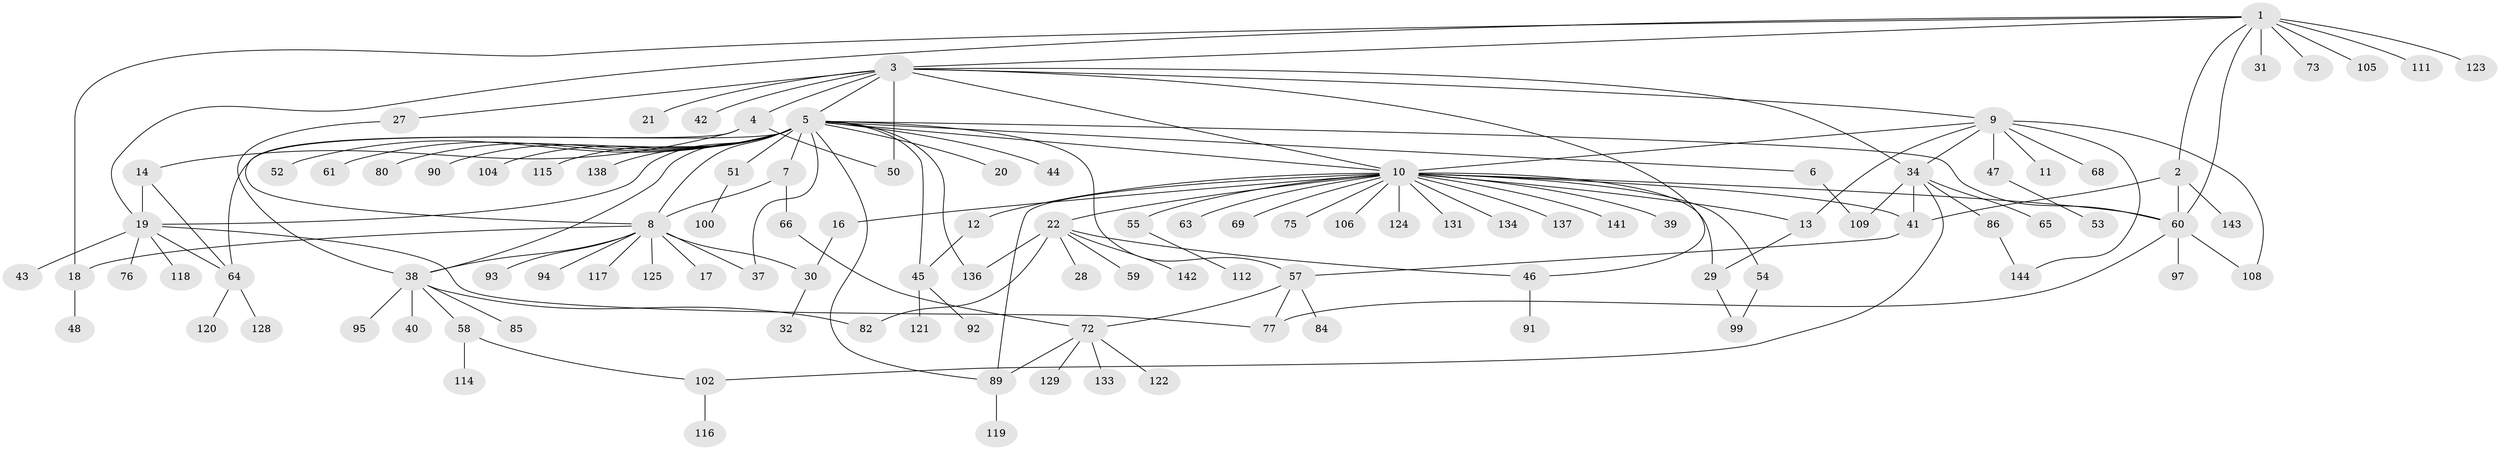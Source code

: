 // Generated by graph-tools (version 1.1) at 2025/23/03/03/25 07:23:54]
// undirected, 109 vertices, 145 edges
graph export_dot {
graph [start="1"]
  node [color=gray90,style=filled];
  1 [super="+33"];
  2 [super="+83"];
  3;
  4 [super="+15"];
  5 [super="+79"];
  6;
  7 [super="+56"];
  8 [super="+36"];
  9 [super="+26"];
  10 [super="+132"];
  11;
  12 [super="+23"];
  13 [super="+71"];
  14 [super="+98"];
  16;
  17 [super="+110"];
  18 [super="+35"];
  19 [super="+25"];
  20;
  21;
  22 [super="+24"];
  27 [super="+49"];
  28;
  29 [super="+135"];
  30 [super="+87"];
  31;
  32;
  34 [super="+78"];
  37 [super="+140"];
  38 [super="+103"];
  39;
  40;
  41;
  42;
  43;
  44 [super="+74"];
  45 [super="+62"];
  46;
  47;
  48;
  50 [super="+139"];
  51;
  52;
  53;
  54;
  55;
  57;
  58;
  59;
  60 [super="+88"];
  61 [super="+67"];
  63;
  64 [super="+96"];
  65 [super="+70"];
  66;
  68;
  69 [super="+81"];
  72 [super="+113"];
  73;
  75;
  76;
  77;
  80;
  82;
  84;
  85;
  86 [super="+127"];
  89 [super="+101"];
  90;
  91;
  92;
  93;
  94;
  95;
  97;
  99 [super="+107"];
  100;
  102 [super="+126"];
  104;
  105;
  106;
  108;
  109;
  111;
  112 [super="+130"];
  114;
  115;
  116;
  117;
  118;
  119;
  120;
  121;
  122;
  123;
  124;
  125;
  128;
  129;
  131;
  133;
  134;
  136;
  137;
  138;
  141;
  142;
  143;
  144;
  1 -- 2;
  1 -- 3;
  1 -- 18;
  1 -- 31;
  1 -- 105 [weight=2];
  1 -- 111;
  1 -- 123;
  1 -- 73;
  1 -- 60;
  1 -- 19;
  2 -- 41;
  2 -- 60;
  2 -- 143;
  3 -- 4;
  3 -- 5;
  3 -- 9;
  3 -- 10;
  3 -- 21;
  3 -- 27;
  3 -- 34;
  3 -- 42;
  3 -- 46;
  3 -- 50;
  4 -- 14;
  4 -- 50;
  4 -- 8;
  5 -- 6;
  5 -- 7;
  5 -- 8;
  5 -- 10;
  5 -- 19;
  5 -- 20;
  5 -- 37;
  5 -- 38;
  5 -- 44;
  5 -- 51;
  5 -- 52;
  5 -- 57;
  5 -- 61;
  5 -- 80;
  5 -- 90;
  5 -- 104;
  5 -- 115;
  5 -- 136;
  5 -- 138;
  5 -- 64;
  5 -- 60;
  5 -- 45;
  5 -- 89;
  6 -- 109;
  7 -- 8;
  7 -- 66;
  8 -- 17;
  8 -- 30;
  8 -- 37;
  8 -- 38;
  8 -- 93;
  8 -- 94;
  8 -- 117;
  8 -- 18 [weight=2];
  8 -- 125;
  9 -- 11;
  9 -- 13;
  9 -- 34;
  9 -- 47;
  9 -- 108;
  9 -- 144;
  9 -- 10;
  9 -- 68;
  10 -- 12;
  10 -- 16;
  10 -- 22;
  10 -- 39;
  10 -- 41;
  10 -- 54;
  10 -- 55;
  10 -- 60;
  10 -- 63;
  10 -- 69;
  10 -- 75;
  10 -- 106;
  10 -- 124;
  10 -- 131;
  10 -- 134;
  10 -- 137;
  10 -- 141;
  10 -- 13;
  10 -- 29;
  10 -- 89;
  12 -- 45;
  13 -- 29;
  14 -- 19 [weight=2];
  14 -- 64;
  16 -- 30;
  18 -- 48;
  19 -- 43;
  19 -- 76;
  19 -- 77;
  19 -- 64;
  19 -- 118;
  22 -- 82;
  22 -- 136;
  22 -- 59;
  22 -- 142;
  22 -- 28;
  22 -- 46;
  27 -- 38;
  29 -- 99;
  30 -- 32;
  34 -- 41;
  34 -- 65;
  34 -- 102;
  34 -- 109;
  34 -- 86;
  38 -- 40;
  38 -- 58;
  38 -- 82;
  38 -- 85;
  38 -- 95;
  41 -- 57;
  45 -- 121;
  45 -- 92;
  46 -- 91;
  47 -- 53;
  51 -- 100;
  54 -- 99;
  55 -- 112;
  57 -- 77;
  57 -- 84;
  57 -- 72;
  58 -- 102;
  58 -- 114;
  60 -- 77;
  60 -- 108;
  60 -- 97;
  64 -- 120;
  64 -- 128;
  66 -- 72;
  72 -- 89;
  72 -- 129;
  72 -- 122;
  72 -- 133;
  86 -- 144;
  89 -- 119;
  102 -- 116;
}
